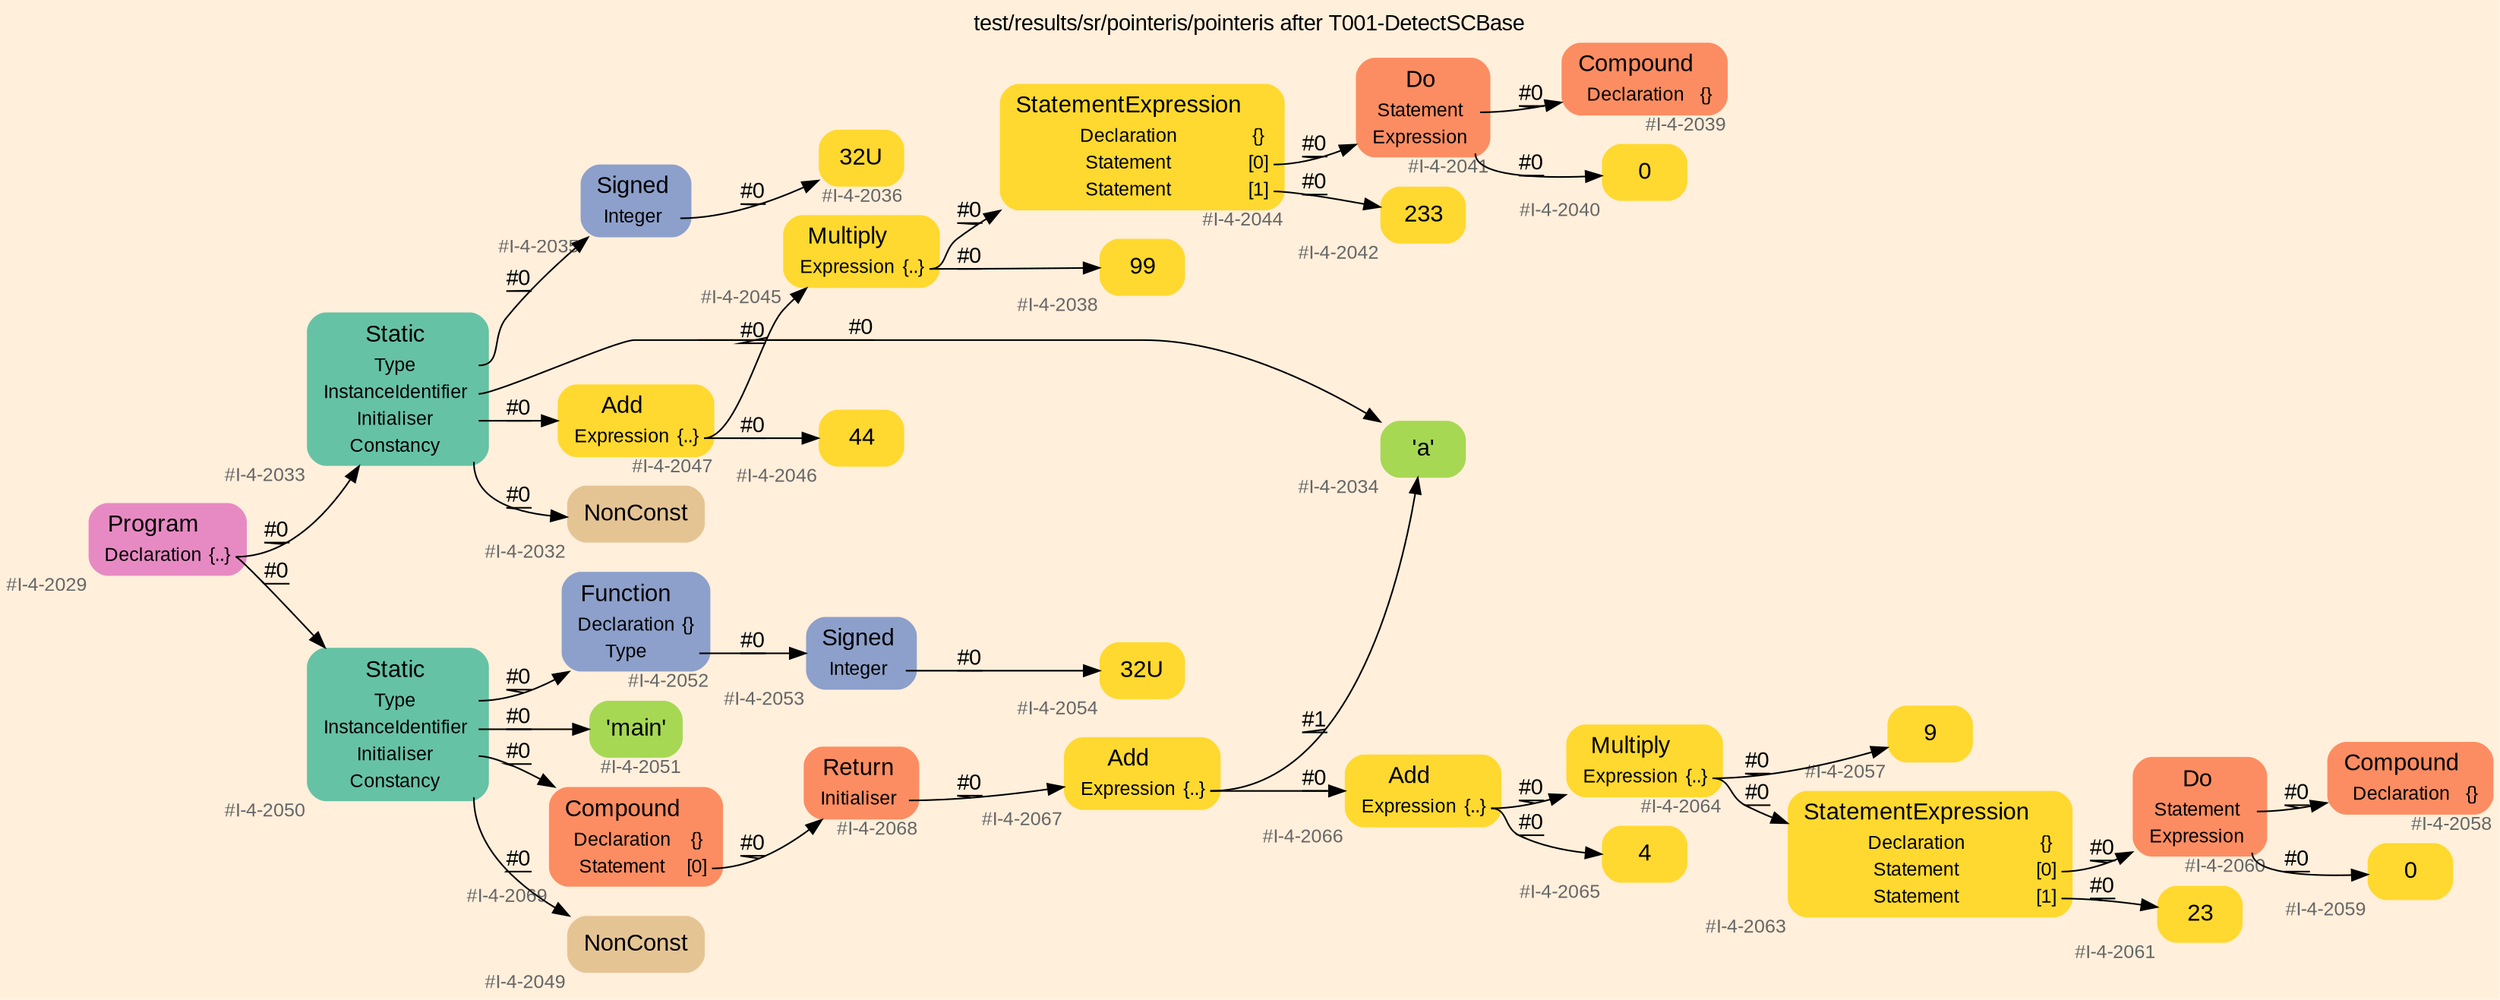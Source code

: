 digraph "test/results/sr/pointeris/pointeris after T001-DetectSCBase" {
label = "test/results/sr/pointeris/pointeris after T001-DetectSCBase"
labelloc = t
graph [
    rankdir = "LR"
    ranksep = 0.3
    bgcolor = antiquewhite1
    color = black
    fontcolor = black
    fontname = "Arial"
];
node [
    fontname = "Arial"
];
edge [
    fontname = "Arial"
];

// -------------------- node figure --------------------
// -------- block #I-4-2029 ----------
"#I-4-2029" [
    fillcolor = "/set28/4"
    xlabel = "#I-4-2029"
    fontsize = "12"
    fontcolor = grey40
    shape = "plaintext"
    label = <<TABLE BORDER="0" CELLBORDER="0" CELLSPACING="0">
     <TR><TD><FONT COLOR="black" POINT-SIZE="15">Program</FONT></TD></TR>
     <TR><TD><FONT COLOR="black" POINT-SIZE="12">Declaration</FONT></TD><TD PORT="port0"><FONT COLOR="black" POINT-SIZE="12">{..}</FONT></TD></TR>
    </TABLE>>
    style = "rounded,filled"
];

// -------- block #I-4-2033 ----------
"#I-4-2033" [
    fillcolor = "/set28/1"
    xlabel = "#I-4-2033"
    fontsize = "12"
    fontcolor = grey40
    shape = "plaintext"
    label = <<TABLE BORDER="0" CELLBORDER="0" CELLSPACING="0">
     <TR><TD><FONT COLOR="black" POINT-SIZE="15">Static</FONT></TD></TR>
     <TR><TD><FONT COLOR="black" POINT-SIZE="12">Type</FONT></TD><TD PORT="port0"></TD></TR>
     <TR><TD><FONT COLOR="black" POINT-SIZE="12">InstanceIdentifier</FONT></TD><TD PORT="port1"></TD></TR>
     <TR><TD><FONT COLOR="black" POINT-SIZE="12">Initialiser</FONT></TD><TD PORT="port2"></TD></TR>
     <TR><TD><FONT COLOR="black" POINT-SIZE="12">Constancy</FONT></TD><TD PORT="port3"></TD></TR>
    </TABLE>>
    style = "rounded,filled"
];

// -------- block #I-4-2035 ----------
"#I-4-2035" [
    fillcolor = "/set28/3"
    xlabel = "#I-4-2035"
    fontsize = "12"
    fontcolor = grey40
    shape = "plaintext"
    label = <<TABLE BORDER="0" CELLBORDER="0" CELLSPACING="0">
     <TR><TD><FONT COLOR="black" POINT-SIZE="15">Signed</FONT></TD></TR>
     <TR><TD><FONT COLOR="black" POINT-SIZE="12">Integer</FONT></TD><TD PORT="port0"></TD></TR>
    </TABLE>>
    style = "rounded,filled"
];

// -------- block #I-4-2036 ----------
"#I-4-2036" [
    fillcolor = "/set28/6"
    xlabel = "#I-4-2036"
    fontsize = "12"
    fontcolor = grey40
    shape = "plaintext"
    label = <<TABLE BORDER="0" CELLBORDER="0" CELLSPACING="0">
     <TR><TD><FONT COLOR="black" POINT-SIZE="15">32U</FONT></TD></TR>
    </TABLE>>
    style = "rounded,filled"
];

// -------- block #I-4-2034 ----------
"#I-4-2034" [
    fillcolor = "/set28/5"
    xlabel = "#I-4-2034"
    fontsize = "12"
    fontcolor = grey40
    shape = "plaintext"
    label = <<TABLE BORDER="0" CELLBORDER="0" CELLSPACING="0">
     <TR><TD><FONT COLOR="black" POINT-SIZE="15">'a'</FONT></TD></TR>
    </TABLE>>
    style = "rounded,filled"
];

// -------- block #I-4-2047 ----------
"#I-4-2047" [
    fillcolor = "/set28/6"
    xlabel = "#I-4-2047"
    fontsize = "12"
    fontcolor = grey40
    shape = "plaintext"
    label = <<TABLE BORDER="0" CELLBORDER="0" CELLSPACING="0">
     <TR><TD><FONT COLOR="black" POINT-SIZE="15">Add</FONT></TD></TR>
     <TR><TD><FONT COLOR="black" POINT-SIZE="12">Expression</FONT></TD><TD PORT="port0"><FONT COLOR="black" POINT-SIZE="12">{..}</FONT></TD></TR>
    </TABLE>>
    style = "rounded,filled"
];

// -------- block #I-4-2045 ----------
"#I-4-2045" [
    fillcolor = "/set28/6"
    xlabel = "#I-4-2045"
    fontsize = "12"
    fontcolor = grey40
    shape = "plaintext"
    label = <<TABLE BORDER="0" CELLBORDER="0" CELLSPACING="0">
     <TR><TD><FONT COLOR="black" POINT-SIZE="15">Multiply</FONT></TD></TR>
     <TR><TD><FONT COLOR="black" POINT-SIZE="12">Expression</FONT></TD><TD PORT="port0"><FONT COLOR="black" POINT-SIZE="12">{..}</FONT></TD></TR>
    </TABLE>>
    style = "rounded,filled"
];

// -------- block #I-4-2038 ----------
"#I-4-2038" [
    fillcolor = "/set28/6"
    xlabel = "#I-4-2038"
    fontsize = "12"
    fontcolor = grey40
    shape = "plaintext"
    label = <<TABLE BORDER="0" CELLBORDER="0" CELLSPACING="0">
     <TR><TD><FONT COLOR="black" POINT-SIZE="15">99</FONT></TD></TR>
    </TABLE>>
    style = "rounded,filled"
];

// -------- block #I-4-2044 ----------
"#I-4-2044" [
    fillcolor = "/set28/6"
    xlabel = "#I-4-2044"
    fontsize = "12"
    fontcolor = grey40
    shape = "plaintext"
    label = <<TABLE BORDER="0" CELLBORDER="0" CELLSPACING="0">
     <TR><TD><FONT COLOR="black" POINT-SIZE="15">StatementExpression</FONT></TD></TR>
     <TR><TD><FONT COLOR="black" POINT-SIZE="12">Declaration</FONT></TD><TD PORT="port0"><FONT COLOR="black" POINT-SIZE="12">{}</FONT></TD></TR>
     <TR><TD><FONT COLOR="black" POINT-SIZE="12">Statement</FONT></TD><TD PORT="port1"><FONT COLOR="black" POINT-SIZE="12">[0]</FONT></TD></TR>
     <TR><TD><FONT COLOR="black" POINT-SIZE="12">Statement</FONT></TD><TD PORT="port2"><FONT COLOR="black" POINT-SIZE="12">[1]</FONT></TD></TR>
    </TABLE>>
    style = "rounded,filled"
];

// -------- block #I-4-2041 ----------
"#I-4-2041" [
    fillcolor = "/set28/2"
    xlabel = "#I-4-2041"
    fontsize = "12"
    fontcolor = grey40
    shape = "plaintext"
    label = <<TABLE BORDER="0" CELLBORDER="0" CELLSPACING="0">
     <TR><TD><FONT COLOR="black" POINT-SIZE="15">Do</FONT></TD></TR>
     <TR><TD><FONT COLOR="black" POINT-SIZE="12">Statement</FONT></TD><TD PORT="port0"></TD></TR>
     <TR><TD><FONT COLOR="black" POINT-SIZE="12">Expression</FONT></TD><TD PORT="port1"></TD></TR>
    </TABLE>>
    style = "rounded,filled"
];

// -------- block #I-4-2039 ----------
"#I-4-2039" [
    fillcolor = "/set28/2"
    xlabel = "#I-4-2039"
    fontsize = "12"
    fontcolor = grey40
    shape = "plaintext"
    label = <<TABLE BORDER="0" CELLBORDER="0" CELLSPACING="0">
     <TR><TD><FONT COLOR="black" POINT-SIZE="15">Compound</FONT></TD></TR>
     <TR><TD><FONT COLOR="black" POINT-SIZE="12">Declaration</FONT></TD><TD PORT="port0"><FONT COLOR="black" POINT-SIZE="12">{}</FONT></TD></TR>
    </TABLE>>
    style = "rounded,filled"
];

// -------- block #I-4-2040 ----------
"#I-4-2040" [
    fillcolor = "/set28/6"
    xlabel = "#I-4-2040"
    fontsize = "12"
    fontcolor = grey40
    shape = "plaintext"
    label = <<TABLE BORDER="0" CELLBORDER="0" CELLSPACING="0">
     <TR><TD><FONT COLOR="black" POINT-SIZE="15">0</FONT></TD></TR>
    </TABLE>>
    style = "rounded,filled"
];

// -------- block #I-4-2042 ----------
"#I-4-2042" [
    fillcolor = "/set28/6"
    xlabel = "#I-4-2042"
    fontsize = "12"
    fontcolor = grey40
    shape = "plaintext"
    label = <<TABLE BORDER="0" CELLBORDER="0" CELLSPACING="0">
     <TR><TD><FONT COLOR="black" POINT-SIZE="15">233</FONT></TD></TR>
    </TABLE>>
    style = "rounded,filled"
];

// -------- block #I-4-2046 ----------
"#I-4-2046" [
    fillcolor = "/set28/6"
    xlabel = "#I-4-2046"
    fontsize = "12"
    fontcolor = grey40
    shape = "plaintext"
    label = <<TABLE BORDER="0" CELLBORDER="0" CELLSPACING="0">
     <TR><TD><FONT COLOR="black" POINT-SIZE="15">44</FONT></TD></TR>
    </TABLE>>
    style = "rounded,filled"
];

// -------- block #I-4-2032 ----------
"#I-4-2032" [
    fillcolor = "/set28/7"
    xlabel = "#I-4-2032"
    fontsize = "12"
    fontcolor = grey40
    shape = "plaintext"
    label = <<TABLE BORDER="0" CELLBORDER="0" CELLSPACING="0">
     <TR><TD><FONT COLOR="black" POINT-SIZE="15">NonConst</FONT></TD></TR>
    </TABLE>>
    style = "rounded,filled"
];

// -------- block #I-4-2050 ----------
"#I-4-2050" [
    fillcolor = "/set28/1"
    xlabel = "#I-4-2050"
    fontsize = "12"
    fontcolor = grey40
    shape = "plaintext"
    label = <<TABLE BORDER="0" CELLBORDER="0" CELLSPACING="0">
     <TR><TD><FONT COLOR="black" POINT-SIZE="15">Static</FONT></TD></TR>
     <TR><TD><FONT COLOR="black" POINT-SIZE="12">Type</FONT></TD><TD PORT="port0"></TD></TR>
     <TR><TD><FONT COLOR="black" POINT-SIZE="12">InstanceIdentifier</FONT></TD><TD PORT="port1"></TD></TR>
     <TR><TD><FONT COLOR="black" POINT-SIZE="12">Initialiser</FONT></TD><TD PORT="port2"></TD></TR>
     <TR><TD><FONT COLOR="black" POINT-SIZE="12">Constancy</FONT></TD><TD PORT="port3"></TD></TR>
    </TABLE>>
    style = "rounded,filled"
];

// -------- block #I-4-2052 ----------
"#I-4-2052" [
    fillcolor = "/set28/3"
    xlabel = "#I-4-2052"
    fontsize = "12"
    fontcolor = grey40
    shape = "plaintext"
    label = <<TABLE BORDER="0" CELLBORDER="0" CELLSPACING="0">
     <TR><TD><FONT COLOR="black" POINT-SIZE="15">Function</FONT></TD></TR>
     <TR><TD><FONT COLOR="black" POINT-SIZE="12">Declaration</FONT></TD><TD PORT="port0"><FONT COLOR="black" POINT-SIZE="12">{}</FONT></TD></TR>
     <TR><TD><FONT COLOR="black" POINT-SIZE="12">Type</FONT></TD><TD PORT="port1"></TD></TR>
    </TABLE>>
    style = "rounded,filled"
];

// -------- block #I-4-2053 ----------
"#I-4-2053" [
    fillcolor = "/set28/3"
    xlabel = "#I-4-2053"
    fontsize = "12"
    fontcolor = grey40
    shape = "plaintext"
    label = <<TABLE BORDER="0" CELLBORDER="0" CELLSPACING="0">
     <TR><TD><FONT COLOR="black" POINT-SIZE="15">Signed</FONT></TD></TR>
     <TR><TD><FONT COLOR="black" POINT-SIZE="12">Integer</FONT></TD><TD PORT="port0"></TD></TR>
    </TABLE>>
    style = "rounded,filled"
];

// -------- block #I-4-2054 ----------
"#I-4-2054" [
    fillcolor = "/set28/6"
    xlabel = "#I-4-2054"
    fontsize = "12"
    fontcolor = grey40
    shape = "plaintext"
    label = <<TABLE BORDER="0" CELLBORDER="0" CELLSPACING="0">
     <TR><TD><FONT COLOR="black" POINT-SIZE="15">32U</FONT></TD></TR>
    </TABLE>>
    style = "rounded,filled"
];

// -------- block #I-4-2051 ----------
"#I-4-2051" [
    fillcolor = "/set28/5"
    xlabel = "#I-4-2051"
    fontsize = "12"
    fontcolor = grey40
    shape = "plaintext"
    label = <<TABLE BORDER="0" CELLBORDER="0" CELLSPACING="0">
     <TR><TD><FONT COLOR="black" POINT-SIZE="15">'main'</FONT></TD></TR>
    </TABLE>>
    style = "rounded,filled"
];

// -------- block #I-4-2069 ----------
"#I-4-2069" [
    fillcolor = "/set28/2"
    xlabel = "#I-4-2069"
    fontsize = "12"
    fontcolor = grey40
    shape = "plaintext"
    label = <<TABLE BORDER="0" CELLBORDER="0" CELLSPACING="0">
     <TR><TD><FONT COLOR="black" POINT-SIZE="15">Compound</FONT></TD></TR>
     <TR><TD><FONT COLOR="black" POINT-SIZE="12">Declaration</FONT></TD><TD PORT="port0"><FONT COLOR="black" POINT-SIZE="12">{}</FONT></TD></TR>
     <TR><TD><FONT COLOR="black" POINT-SIZE="12">Statement</FONT></TD><TD PORT="port1"><FONT COLOR="black" POINT-SIZE="12">[0]</FONT></TD></TR>
    </TABLE>>
    style = "rounded,filled"
];

// -------- block #I-4-2068 ----------
"#I-4-2068" [
    fillcolor = "/set28/2"
    xlabel = "#I-4-2068"
    fontsize = "12"
    fontcolor = grey40
    shape = "plaintext"
    label = <<TABLE BORDER="0" CELLBORDER="0" CELLSPACING="0">
     <TR><TD><FONT COLOR="black" POINT-SIZE="15">Return</FONT></TD></TR>
     <TR><TD><FONT COLOR="black" POINT-SIZE="12">Initialiser</FONT></TD><TD PORT="port0"></TD></TR>
    </TABLE>>
    style = "rounded,filled"
];

// -------- block #I-4-2067 ----------
"#I-4-2067" [
    fillcolor = "/set28/6"
    xlabel = "#I-4-2067"
    fontsize = "12"
    fontcolor = grey40
    shape = "plaintext"
    label = <<TABLE BORDER="0" CELLBORDER="0" CELLSPACING="0">
     <TR><TD><FONT COLOR="black" POINT-SIZE="15">Add</FONT></TD></TR>
     <TR><TD><FONT COLOR="black" POINT-SIZE="12">Expression</FONT></TD><TD PORT="port0"><FONT COLOR="black" POINT-SIZE="12">{..}</FONT></TD></TR>
    </TABLE>>
    style = "rounded,filled"
];

// -------- block #I-4-2066 ----------
"#I-4-2066" [
    fillcolor = "/set28/6"
    xlabel = "#I-4-2066"
    fontsize = "12"
    fontcolor = grey40
    shape = "plaintext"
    label = <<TABLE BORDER="0" CELLBORDER="0" CELLSPACING="0">
     <TR><TD><FONT COLOR="black" POINT-SIZE="15">Add</FONT></TD></TR>
     <TR><TD><FONT COLOR="black" POINT-SIZE="12">Expression</FONT></TD><TD PORT="port0"><FONT COLOR="black" POINT-SIZE="12">{..}</FONT></TD></TR>
    </TABLE>>
    style = "rounded,filled"
];

// -------- block #I-4-2064 ----------
"#I-4-2064" [
    fillcolor = "/set28/6"
    xlabel = "#I-4-2064"
    fontsize = "12"
    fontcolor = grey40
    shape = "plaintext"
    label = <<TABLE BORDER="0" CELLBORDER="0" CELLSPACING="0">
     <TR><TD><FONT COLOR="black" POINT-SIZE="15">Multiply</FONT></TD></TR>
     <TR><TD><FONT COLOR="black" POINT-SIZE="12">Expression</FONT></TD><TD PORT="port0"><FONT COLOR="black" POINT-SIZE="12">{..}</FONT></TD></TR>
    </TABLE>>
    style = "rounded,filled"
];

// -------- block #I-4-2057 ----------
"#I-4-2057" [
    fillcolor = "/set28/6"
    xlabel = "#I-4-2057"
    fontsize = "12"
    fontcolor = grey40
    shape = "plaintext"
    label = <<TABLE BORDER="0" CELLBORDER="0" CELLSPACING="0">
     <TR><TD><FONT COLOR="black" POINT-SIZE="15">9</FONT></TD></TR>
    </TABLE>>
    style = "rounded,filled"
];

// -------- block #I-4-2063 ----------
"#I-4-2063" [
    fillcolor = "/set28/6"
    xlabel = "#I-4-2063"
    fontsize = "12"
    fontcolor = grey40
    shape = "plaintext"
    label = <<TABLE BORDER="0" CELLBORDER="0" CELLSPACING="0">
     <TR><TD><FONT COLOR="black" POINT-SIZE="15">StatementExpression</FONT></TD></TR>
     <TR><TD><FONT COLOR="black" POINT-SIZE="12">Declaration</FONT></TD><TD PORT="port0"><FONT COLOR="black" POINT-SIZE="12">{}</FONT></TD></TR>
     <TR><TD><FONT COLOR="black" POINT-SIZE="12">Statement</FONT></TD><TD PORT="port1"><FONT COLOR="black" POINT-SIZE="12">[0]</FONT></TD></TR>
     <TR><TD><FONT COLOR="black" POINT-SIZE="12">Statement</FONT></TD><TD PORT="port2"><FONT COLOR="black" POINT-SIZE="12">[1]</FONT></TD></TR>
    </TABLE>>
    style = "rounded,filled"
];

// -------- block #I-4-2060 ----------
"#I-4-2060" [
    fillcolor = "/set28/2"
    xlabel = "#I-4-2060"
    fontsize = "12"
    fontcolor = grey40
    shape = "plaintext"
    label = <<TABLE BORDER="0" CELLBORDER="0" CELLSPACING="0">
     <TR><TD><FONT COLOR="black" POINT-SIZE="15">Do</FONT></TD></TR>
     <TR><TD><FONT COLOR="black" POINT-SIZE="12">Statement</FONT></TD><TD PORT="port0"></TD></TR>
     <TR><TD><FONT COLOR="black" POINT-SIZE="12">Expression</FONT></TD><TD PORT="port1"></TD></TR>
    </TABLE>>
    style = "rounded,filled"
];

// -------- block #I-4-2058 ----------
"#I-4-2058" [
    fillcolor = "/set28/2"
    xlabel = "#I-4-2058"
    fontsize = "12"
    fontcolor = grey40
    shape = "plaintext"
    label = <<TABLE BORDER="0" CELLBORDER="0" CELLSPACING="0">
     <TR><TD><FONT COLOR="black" POINT-SIZE="15">Compound</FONT></TD></TR>
     <TR><TD><FONT COLOR="black" POINT-SIZE="12">Declaration</FONT></TD><TD PORT="port0"><FONT COLOR="black" POINT-SIZE="12">{}</FONT></TD></TR>
    </TABLE>>
    style = "rounded,filled"
];

// -------- block #I-4-2059 ----------
"#I-4-2059" [
    fillcolor = "/set28/6"
    xlabel = "#I-4-2059"
    fontsize = "12"
    fontcolor = grey40
    shape = "plaintext"
    label = <<TABLE BORDER="0" CELLBORDER="0" CELLSPACING="0">
     <TR><TD><FONT COLOR="black" POINT-SIZE="15">0</FONT></TD></TR>
    </TABLE>>
    style = "rounded,filled"
];

// -------- block #I-4-2061 ----------
"#I-4-2061" [
    fillcolor = "/set28/6"
    xlabel = "#I-4-2061"
    fontsize = "12"
    fontcolor = grey40
    shape = "plaintext"
    label = <<TABLE BORDER="0" CELLBORDER="0" CELLSPACING="0">
     <TR><TD><FONT COLOR="black" POINT-SIZE="15">23</FONT></TD></TR>
    </TABLE>>
    style = "rounded,filled"
];

// -------- block #I-4-2065 ----------
"#I-4-2065" [
    fillcolor = "/set28/6"
    xlabel = "#I-4-2065"
    fontsize = "12"
    fontcolor = grey40
    shape = "plaintext"
    label = <<TABLE BORDER="0" CELLBORDER="0" CELLSPACING="0">
     <TR><TD><FONT COLOR="black" POINT-SIZE="15">4</FONT></TD></TR>
    </TABLE>>
    style = "rounded,filled"
];

// -------- block #I-4-2049 ----------
"#I-4-2049" [
    fillcolor = "/set28/7"
    xlabel = "#I-4-2049"
    fontsize = "12"
    fontcolor = grey40
    shape = "plaintext"
    label = <<TABLE BORDER="0" CELLBORDER="0" CELLSPACING="0">
     <TR><TD><FONT COLOR="black" POINT-SIZE="15">NonConst</FONT></TD></TR>
    </TABLE>>
    style = "rounded,filled"
];

"#I-4-2029":port0 -> "#I-4-2033" [
    label = "#0"
    decorate = true
    color = black
    fontcolor = black
];

"#I-4-2029":port0 -> "#I-4-2050" [
    label = "#0"
    decorate = true
    color = black
    fontcolor = black
];

"#I-4-2033":port0 -> "#I-4-2035" [
    label = "#0"
    decorate = true
    color = black
    fontcolor = black
];

"#I-4-2033":port1 -> "#I-4-2034" [
    label = "#0"
    decorate = true
    color = black
    fontcolor = black
];

"#I-4-2033":port2 -> "#I-4-2047" [
    label = "#0"
    decorate = true
    color = black
    fontcolor = black
];

"#I-4-2033":port3 -> "#I-4-2032" [
    label = "#0"
    decorate = true
    color = black
    fontcolor = black
];

"#I-4-2035":port0 -> "#I-4-2036" [
    label = "#0"
    decorate = true
    color = black
    fontcolor = black
];

"#I-4-2047":port0 -> "#I-4-2045" [
    label = "#0"
    decorate = true
    color = black
    fontcolor = black
];

"#I-4-2047":port0 -> "#I-4-2046" [
    label = "#0"
    decorate = true
    color = black
    fontcolor = black
];

"#I-4-2045":port0 -> "#I-4-2038" [
    label = "#0"
    decorate = true
    color = black
    fontcolor = black
];

"#I-4-2045":port0 -> "#I-4-2044" [
    label = "#0"
    decorate = true
    color = black
    fontcolor = black
];

"#I-4-2044":port1 -> "#I-4-2041" [
    label = "#0"
    decorate = true
    color = black
    fontcolor = black
];

"#I-4-2044":port2 -> "#I-4-2042" [
    label = "#0"
    decorate = true
    color = black
    fontcolor = black
];

"#I-4-2041":port0 -> "#I-4-2039" [
    label = "#0"
    decorate = true
    color = black
    fontcolor = black
];

"#I-4-2041":port1 -> "#I-4-2040" [
    label = "#0"
    decorate = true
    color = black
    fontcolor = black
];

"#I-4-2050":port0 -> "#I-4-2052" [
    label = "#0"
    decorate = true
    color = black
    fontcolor = black
];

"#I-4-2050":port1 -> "#I-4-2051" [
    label = "#0"
    decorate = true
    color = black
    fontcolor = black
];

"#I-4-2050":port2 -> "#I-4-2069" [
    label = "#0"
    decorate = true
    color = black
    fontcolor = black
];

"#I-4-2050":port3 -> "#I-4-2049" [
    label = "#0"
    decorate = true
    color = black
    fontcolor = black
];

"#I-4-2052":port1 -> "#I-4-2053" [
    label = "#0"
    decorate = true
    color = black
    fontcolor = black
];

"#I-4-2053":port0 -> "#I-4-2054" [
    label = "#0"
    decorate = true
    color = black
    fontcolor = black
];

"#I-4-2069":port1 -> "#I-4-2068" [
    label = "#0"
    decorate = true
    color = black
    fontcolor = black
];

"#I-4-2068":port0 -> "#I-4-2067" [
    label = "#0"
    decorate = true
    color = black
    fontcolor = black
];

"#I-4-2067":port0 -> "#I-4-2066" [
    label = "#0"
    decorate = true
    color = black
    fontcolor = black
];

"#I-4-2067":port0 -> "#I-4-2034" [
    label = "#1"
    decorate = true
    color = black
    fontcolor = black
];

"#I-4-2066":port0 -> "#I-4-2064" [
    label = "#0"
    decorate = true
    color = black
    fontcolor = black
];

"#I-4-2066":port0 -> "#I-4-2065" [
    label = "#0"
    decorate = true
    color = black
    fontcolor = black
];

"#I-4-2064":port0 -> "#I-4-2057" [
    label = "#0"
    decorate = true
    color = black
    fontcolor = black
];

"#I-4-2064":port0 -> "#I-4-2063" [
    label = "#0"
    decorate = true
    color = black
    fontcolor = black
];

"#I-4-2063":port1 -> "#I-4-2060" [
    label = "#0"
    decorate = true
    color = black
    fontcolor = black
];

"#I-4-2063":port2 -> "#I-4-2061" [
    label = "#0"
    decorate = true
    color = black
    fontcolor = black
];

"#I-4-2060":port0 -> "#I-4-2058" [
    label = "#0"
    decorate = true
    color = black
    fontcolor = black
];

"#I-4-2060":port1 -> "#I-4-2059" [
    label = "#0"
    decorate = true
    color = black
    fontcolor = black
];


}
